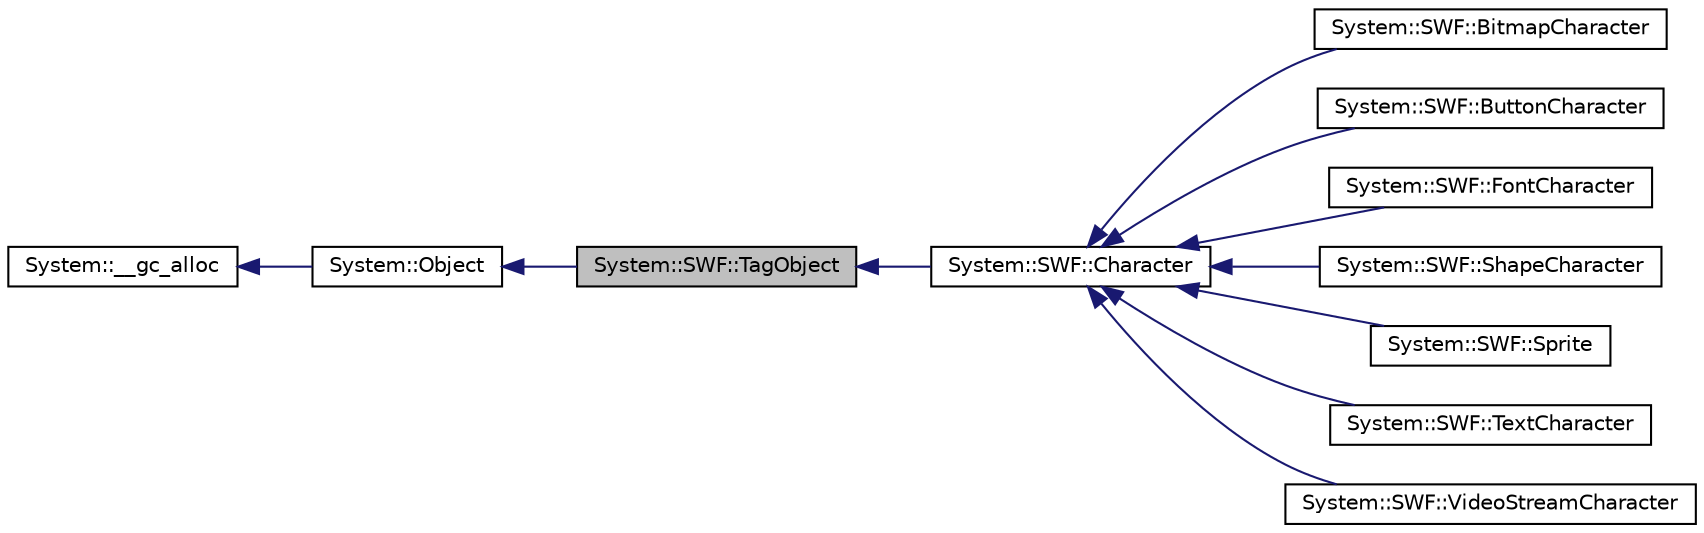 digraph G
{
  edge [fontname="Helvetica",fontsize="10",labelfontname="Helvetica",labelfontsize="10"];
  node [fontname="Helvetica",fontsize="10",shape=record];
  rankdir="LR";
  Node1 [label="System::SWF::TagObject",height=0.2,width=0.4,color="black", fillcolor="grey75", style="filled" fontcolor="black"];
  Node2 -> Node1 [dir="back",color="midnightblue",fontsize="10",style="solid",fontname="Helvetica"];
  Node2 [label="System::Object",height=0.2,width=0.4,color="black", fillcolor="white", style="filled",URL="$class_system_1_1_object.html"];
  Node3 -> Node2 [dir="back",color="midnightblue",fontsize="10",style="solid",fontname="Helvetica"];
  Node3 [label="System::__gc_alloc",height=0.2,width=0.4,color="black", fillcolor="white", style="filled",URL="$class_system_1_1____gc__alloc.html"];
  Node1 -> Node4 [dir="back",color="midnightblue",fontsize="10",style="solid",fontname="Helvetica"];
  Node4 [label="System::SWF::Character",height=0.2,width=0.4,color="black", fillcolor="white", style="filled",URL="$class_system_1_1_s_w_f_1_1_character.html"];
  Node4 -> Node5 [dir="back",color="midnightblue",fontsize="10",style="solid",fontname="Helvetica"];
  Node5 [label="System::SWF::BitmapCharacter",height=0.2,width=0.4,color="black", fillcolor="white", style="filled",URL="$class_system_1_1_s_w_f_1_1_bitmap_character.html"];
  Node4 -> Node6 [dir="back",color="midnightblue",fontsize="10",style="solid",fontname="Helvetica"];
  Node6 [label="System::SWF::ButtonCharacter",height=0.2,width=0.4,color="black", fillcolor="white", style="filled",URL="$class_system_1_1_s_w_f_1_1_button_character.html"];
  Node4 -> Node7 [dir="back",color="midnightblue",fontsize="10",style="solid",fontname="Helvetica"];
  Node7 [label="System::SWF::FontCharacter",height=0.2,width=0.4,color="black", fillcolor="white", style="filled",URL="$class_system_1_1_s_w_f_1_1_font_character.html"];
  Node4 -> Node8 [dir="back",color="midnightblue",fontsize="10",style="solid",fontname="Helvetica"];
  Node8 [label="System::SWF::ShapeCharacter",height=0.2,width=0.4,color="black", fillcolor="white", style="filled",URL="$class_system_1_1_s_w_f_1_1_shape_character.html"];
  Node4 -> Node9 [dir="back",color="midnightblue",fontsize="10",style="solid",fontname="Helvetica"];
  Node9 [label="System::SWF::Sprite",height=0.2,width=0.4,color="black", fillcolor="white", style="filled",URL="$class_system_1_1_s_w_f_1_1_sprite.html"];
  Node4 -> Node10 [dir="back",color="midnightblue",fontsize="10",style="solid",fontname="Helvetica"];
  Node10 [label="System::SWF::TextCharacter",height=0.2,width=0.4,color="black", fillcolor="white", style="filled",URL="$class_system_1_1_s_w_f_1_1_text_character.html"];
  Node4 -> Node11 [dir="back",color="midnightblue",fontsize="10",style="solid",fontname="Helvetica"];
  Node11 [label="System::SWF::VideoStreamCharacter",height=0.2,width=0.4,color="black", fillcolor="white", style="filled",URL="$class_system_1_1_s_w_f_1_1_video_stream_character.html"];
}
